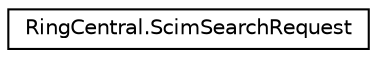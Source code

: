 digraph "Graphical Class Hierarchy"
{
 // LATEX_PDF_SIZE
  edge [fontname="Helvetica",fontsize="10",labelfontname="Helvetica",labelfontsize="10"];
  node [fontname="Helvetica",fontsize="10",shape=record];
  rankdir="LR";
  Node0 [label="RingCentral.ScimSearchRequest",height=0.2,width=0.4,color="black", fillcolor="white", style="filled",URL="$classRingCentral_1_1ScimSearchRequest.html",tooltip=" "];
}
